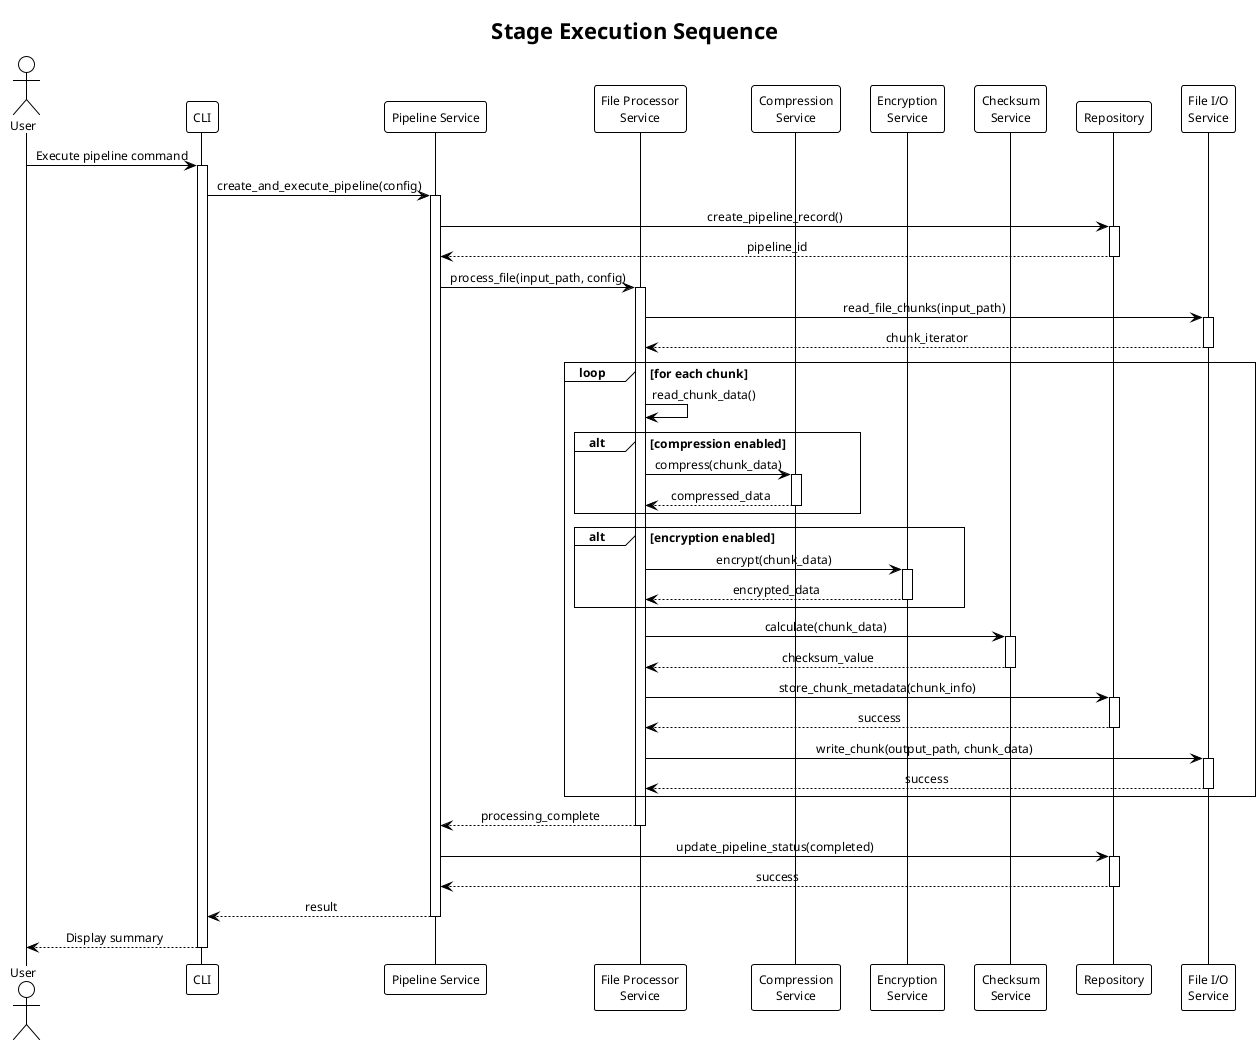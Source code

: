@startuml stage-execution
!theme plain
skinparam defaultFontName Arial
skinparam defaultFontSize 12
skinparam sequenceMessageAlign center

title Stage Execution Sequence

actor User
participant "CLI" as cli
participant "Pipeline Service" as pipeline_svc
participant "File Processor\nService" as file_proc
participant "Compression\nService" as compression
participant "Encryption\nService" as encryption
participant "Checksum\nService" as checksum
participant "Repository" as repo
participant "File I/O\nService" as file_io

User -> cli: Execute pipeline command
activate cli

cli -> pipeline_svc: create_and_execute_pipeline(config)
activate pipeline_svc

pipeline_svc -> repo: create_pipeline_record()
activate repo
repo --> pipeline_svc: pipeline_id
deactivate repo

pipeline_svc -> file_proc: process_file(input_path, config)
activate file_proc

file_proc -> file_io: read_file_chunks(input_path)
activate file_io
file_io --> file_proc: chunk_iterator
deactivate file_io

loop for each chunk
  file_proc -> file_proc: read_chunk_data()

  alt compression enabled
    file_proc -> compression: compress(chunk_data)
    activate compression
    compression --> file_proc: compressed_data
    deactivate compression
  end

  alt encryption enabled
    file_proc -> encryption: encrypt(chunk_data)
    activate encryption
    encryption --> file_proc: encrypted_data
    deactivate encryption
  end

  file_proc -> checksum: calculate(chunk_data)
  activate checksum
  checksum --> file_proc: checksum_value
  deactivate checksum

  file_proc -> repo: store_chunk_metadata(chunk_info)
  activate repo
  repo --> file_proc: success
  deactivate repo

  file_proc -> file_io: write_chunk(output_path, chunk_data)
  activate file_io
  file_io --> file_proc: success
  deactivate file_io
end

file_proc --> pipeline_svc: processing_complete
deactivate file_proc

pipeline_svc -> repo: update_pipeline_status(completed)
activate repo
repo --> pipeline_svc: success
deactivate repo

pipeline_svc --> cli: result
deactivate pipeline_svc

cli --> User: Display summary
deactivate cli

@enduml
